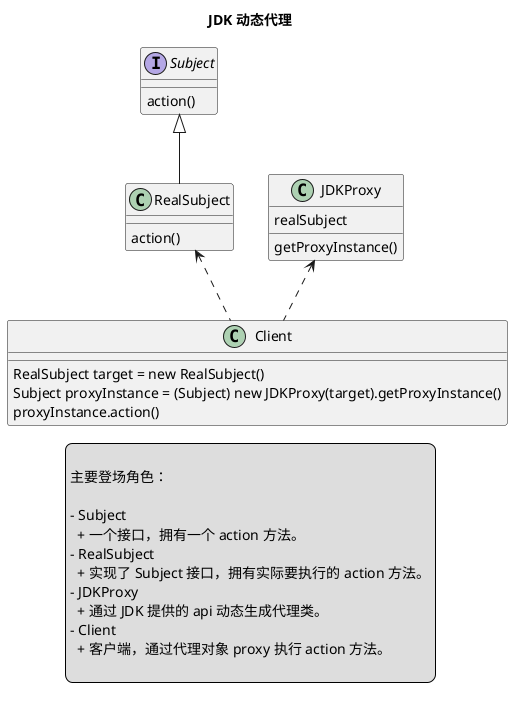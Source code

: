 @startuml
title JDK 动态代理

interface Subject

class RealSubject
class JDKProxy
class Client

Subject <|-- RealSubject
JDKProxy <.. Client
RealSubject <.. Client


Subject : action()
RealSubject : action()
JDKProxy : realSubject
JDKProxy : getProxyInstance()

Client : RealSubject target = new RealSubject()
Client : Subject proxyInstance = (Subject) new JDKProxy(target).getProxyInstance()
Client : proxyInstance.action()



legend

主要登场角色：

- Subject
  + 一个接口，拥有一个 action 方法。
- RealSubject
  + 实现了 Subject 接口，拥有实际要执行的 action 方法。
- JDKProxy
  + 通过 JDK 提供的 api 动态生成代理类。
- Client
  + 客户端，通过代理对象 proxy 执行 action 方法。

end legend

@enduml